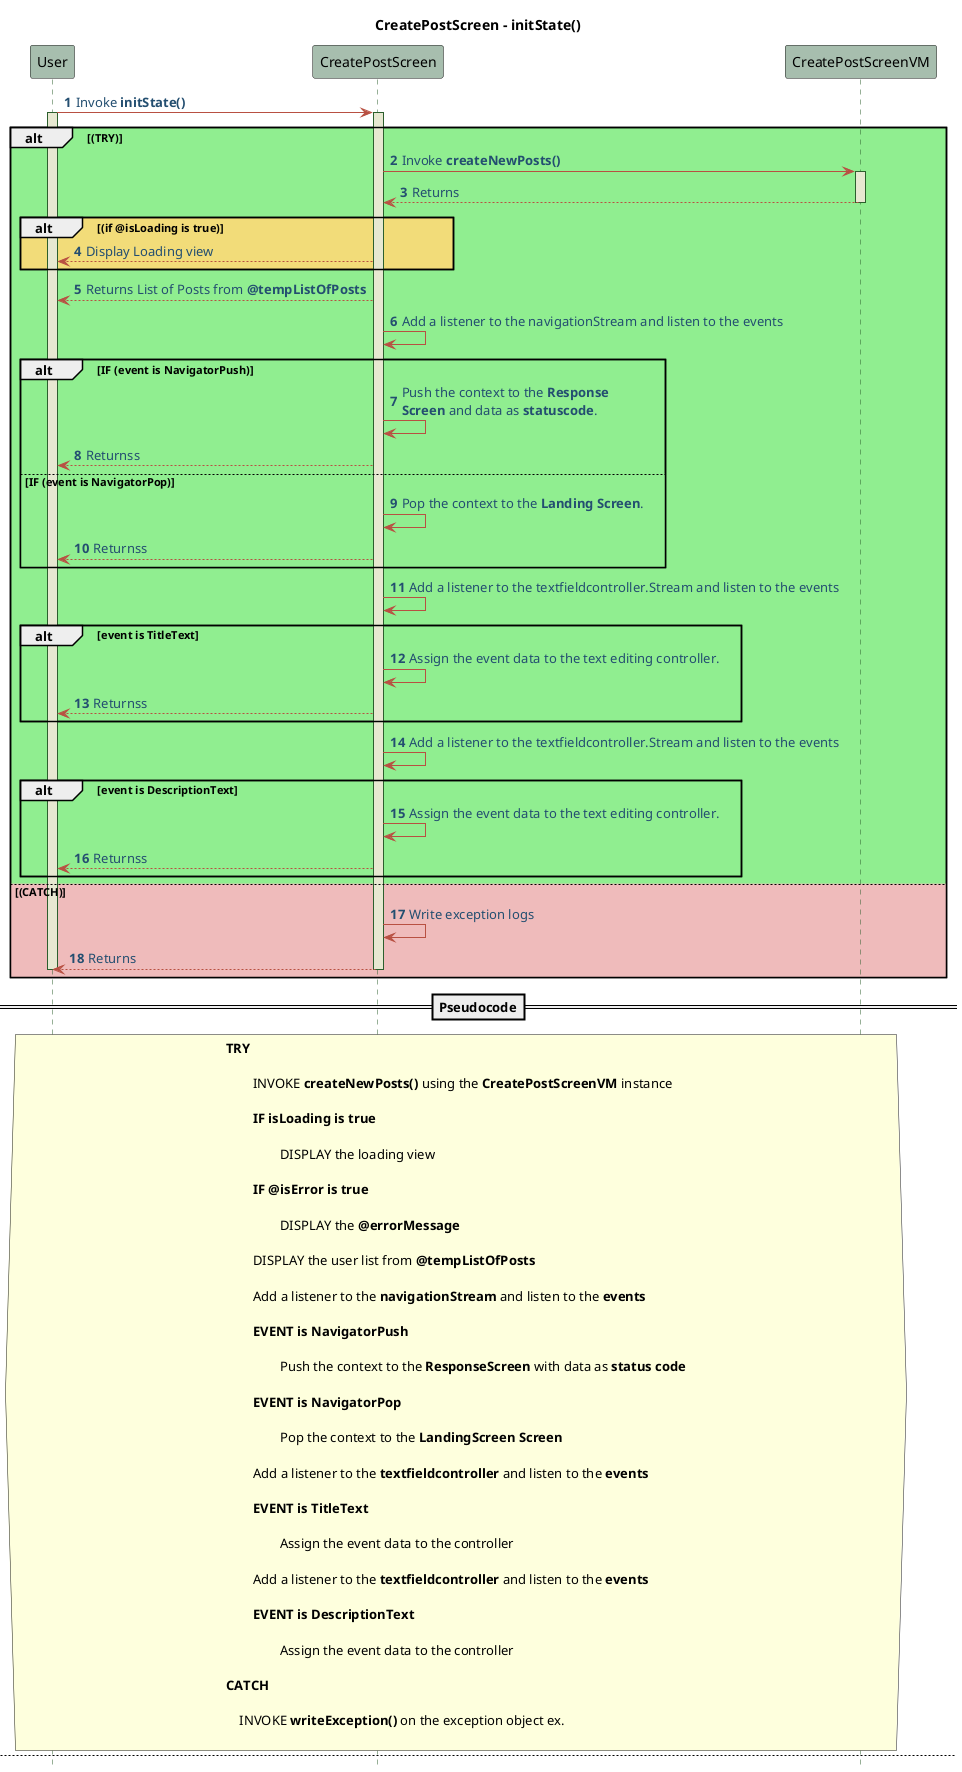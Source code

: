 @startuml CreatePostScreen-Sequence-Pseudo

!define POSITIVERESPONSE 90EE90
!define NEGATIVEERESPONSE EFBBBB
!define NUETRALRESPONSE F2DC79

skinparam sequence{
    ParticipantBackgroundColor #A7BEAE
    LifeLineBackgroundColor #E7E8D1
    LifeLineBorderColor #2C5F2D
    ActorBackgroundColor #FC766AFF
    ActorBorderColor #FC766AFF
    ArrowColor #B85042
    ArrowFontColor #234E70
}

title   **CreatePostScreen - initState()**
autonumber 1
hide footbox
User -> CreatePostScreen: Invoke **initState()**
activate User
activate CreatePostScreen
alt #POSITIVERESPONSE (TRY)
    CreatePostScreen -> CreatePostScreenVM : Invoke **createNewPosts()**
    activate CreatePostScreenVM
    CreatePostScreenVM --> CreatePostScreen : Returns
    deactivate CreatePostScreenVM
    alt #NUETRALRESPONSE (if @isLoading is true)
        CreatePostScreen --> User : Display Loading view
    end
    CreatePostScreen --> User : Returns List of Posts from **@tempListOfPosts**

    CreatePostScreen -> CreatePostScreen: Add a listener to the navigationStream and listen to the events

    alt #POSITIVERESPONSE IF (event is NavigatorPush)
        CreatePostScreen-> CreatePostScreen: Push the context to the **Response**\n**Screen** and data as **statuscode**.
        CreatePostScreen --> User: Returnss
    else #POSITIVERESPONSE IF (event is NavigatorPop) 
        CreatePostScreen-> CreatePostScreen: Pop the context to the **Landing Screen**.
        CreatePostScreen --> User: Returnss
    end

    CreatePostScreen -> CreatePostScreen: Add a listener to the textfieldcontroller.Stream and listen to the events

    alt #POSITIVERESPONSE event is TitleText
        CreatePostScreen-> CreatePostScreen: Assign the event data to the text editing controller.
        CreatePostScreen --> User: Returnss
    end

    CreatePostScreen -> CreatePostScreen: Add a listener to the textfieldcontroller.Stream and listen to the events

    alt #POSITIVERESPONSE event is DescriptionText
        CreatePostScreen-> CreatePostScreen: Assign the event data to the text editing controller.
        CreatePostScreen --> User: Returnss
    end

else #NEGATIVEERESPONSE (CATCH)
    CreatePostScreen -> CreatePostScreen : Write exception logs
    CreatePostScreen --> User: Returns
    deactivate CreatePostScreen
    deactivate User
end

==Pseudocode==
hnote across
**TRY**
    
        INVOKE **createNewPosts()** using the **CreatePostScreenVM** instance
        
        **IF isLoading is true**

                DISPLAY the loading view

        **IF @isError is true**

                DISPLAY the **@errorMessage**
        
        DISPLAY the user list from **@tempListOfPosts**

        Add a listener to the **navigationStream** and listen to the **events**
        
        **EVENT is NavigatorPush**

                Push the context to the **ResponseScreen** with data as **status code**
        
        **EVENT is NavigatorPop**

                Pop the context to the **LandingScreen Screen**
        
        Add a listener to the **textfieldcontroller** and listen to the **events**
    
        **EVENT is TitleText**

                Assign the event data to the controller
        
        Add a listener to the **textfieldcontroller** and listen to the **events**
    
        **EVENT is DescriptionText**

                Assign the event data to the controller

**CATCH**

    INVOKE **writeException()** on the exception object ex.

end note


newpage  **CreatePostScreen - dispose()**
!define POSITIVERESPONSE 90EE90
!define NEGATIVEERESPONSE EFBBBB
!define NUETRALRESPONSE F2DC79

skinparam sequence{
    ParticipantBackgroundColor #A7BEAE
    LifeLineBackgroundColor #E7E8D1
    LifeLineBorderColor #2C5F2D
    ActorBackgroundColor #FC766AFF
    ActorBorderColor #FC766AFF
    ArrowColor #B85042
    ArrowFontColor #234E70
}

autonumber 1
hide footbox
User -> CreatePostScreen: Invokes **dispose()**
activate User
activate CreatePostScreen
CreatePostScreen -> CreatePostScreen: Dispose the **navigationStream Controller**
CreatePostScreen -> CreatePostScreen: Dispose the **texteditingcontroller** for **title**.
CreatePostScreen -> CreatePostScreen: Dispose the **texteditingcontroller** for **description**.
CreatePostScreen --> User: Returnss
deactivate CreatePostScreen
deactivate User

==Pseudocode==
hnote across

INVOKE **dispose()** method

USING **.dispose()** method dispose the **navigationStream Controller**

USING **.dispose()** method dispose the **texteditingcontroller** for the **title**

USING **.dispose()** method dispose the **texteditingcontroller** for the **description** 

end note
@enduml